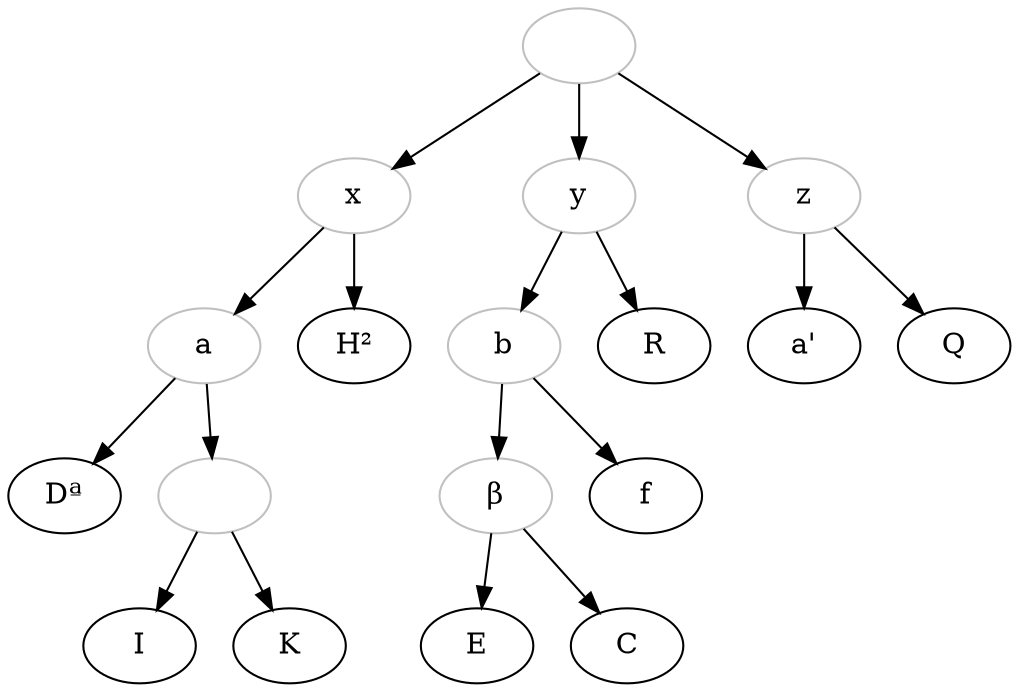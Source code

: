 digraph {
archetype [label="", color="grey"] ;
x [color="grey"] ;
y [color="grey"] ;
z [color="grey"] ;
a [color="grey"]
astroke [label="a'"] ;
b [color="grey"] ;
beta [color="grey", label="β"] ;
H2 [label="H²"] ;
Da [label="Dª"] ;
IK [color="grey", label=" "] ;
archetype -> x ;
archetype -> z ;
archetype -> y ;
x -> a ;
x -> H2 ;
a -> IK ;
a -> Da ;
IK -> I ;
IK -> K ;
z -> Q ;
z -> astroke ;
y -> R ;
y -> b ;
b -> f ;
b -> beta ;
beta -> E ;
beta -> C ;
}


